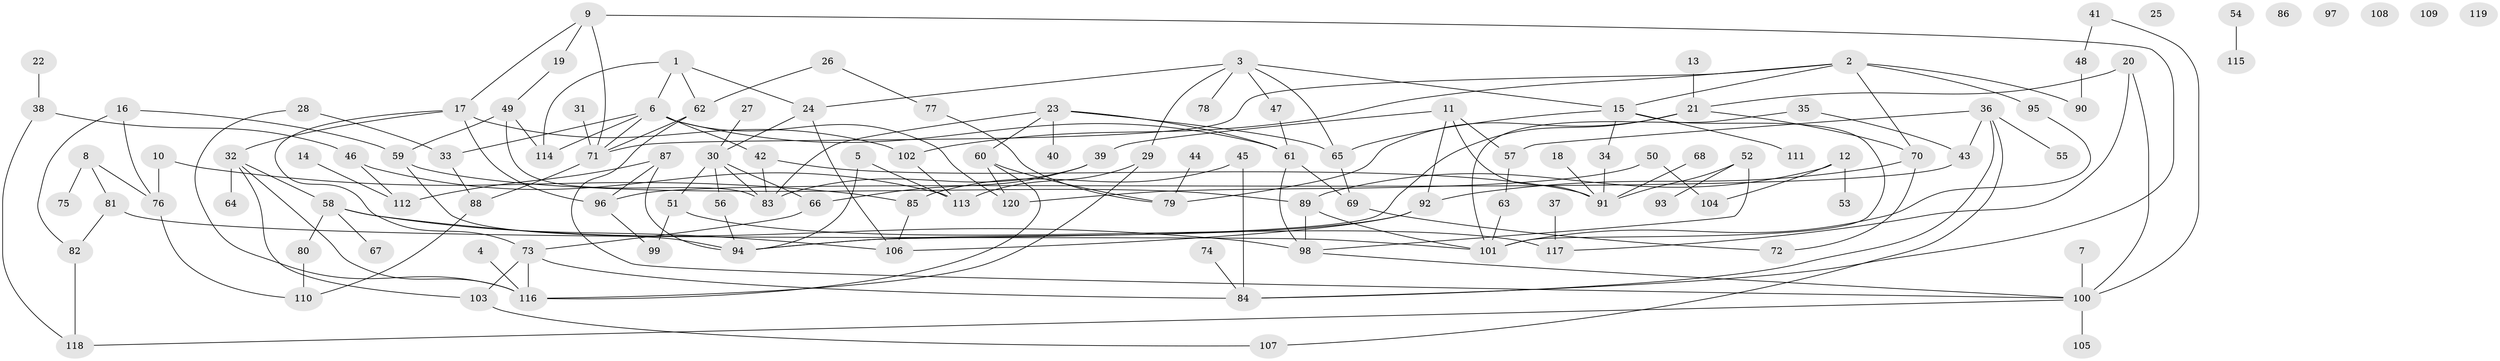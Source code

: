 // coarse degree distribution, {5: 0.0875, 10: 0.0125, 7: 0.0375, 4: 0.15, 1: 0.1625, 3: 0.1625, 2: 0.175, 8: 0.05, 6: 0.075, 0: 0.0875}
// Generated by graph-tools (version 1.1) at 2025/41/03/06/25 10:41:25]
// undirected, 120 vertices, 173 edges
graph export_dot {
graph [start="1"]
  node [color=gray90,style=filled];
  1;
  2;
  3;
  4;
  5;
  6;
  7;
  8;
  9;
  10;
  11;
  12;
  13;
  14;
  15;
  16;
  17;
  18;
  19;
  20;
  21;
  22;
  23;
  24;
  25;
  26;
  27;
  28;
  29;
  30;
  31;
  32;
  33;
  34;
  35;
  36;
  37;
  38;
  39;
  40;
  41;
  42;
  43;
  44;
  45;
  46;
  47;
  48;
  49;
  50;
  51;
  52;
  53;
  54;
  55;
  56;
  57;
  58;
  59;
  60;
  61;
  62;
  63;
  64;
  65;
  66;
  67;
  68;
  69;
  70;
  71;
  72;
  73;
  74;
  75;
  76;
  77;
  78;
  79;
  80;
  81;
  82;
  83;
  84;
  85;
  86;
  87;
  88;
  89;
  90;
  91;
  92;
  93;
  94;
  95;
  96;
  97;
  98;
  99;
  100;
  101;
  102;
  103;
  104;
  105;
  106;
  107;
  108;
  109;
  110;
  111;
  112;
  113;
  114;
  115;
  116;
  117;
  118;
  119;
  120;
  1 -- 6;
  1 -- 24;
  1 -- 62;
  1 -- 114;
  2 -- 15;
  2 -- 70;
  2 -- 71;
  2 -- 90;
  2 -- 95;
  2 -- 102;
  3 -- 15;
  3 -- 24;
  3 -- 29;
  3 -- 47;
  3 -- 65;
  3 -- 78;
  4 -- 116;
  5 -- 94;
  5 -- 113;
  6 -- 33;
  6 -- 42;
  6 -- 61;
  6 -- 71;
  6 -- 114;
  6 -- 120;
  7 -- 100;
  8 -- 75;
  8 -- 76;
  8 -- 81;
  9 -- 17;
  9 -- 19;
  9 -- 71;
  9 -- 84;
  10 -- 76;
  10 -- 85;
  11 -- 39;
  11 -- 57;
  11 -- 91;
  11 -- 92;
  12 -- 53;
  12 -- 89;
  12 -- 104;
  13 -- 21;
  14 -- 112;
  15 -- 34;
  15 -- 65;
  15 -- 101;
  15 -- 111;
  16 -- 59;
  16 -- 76;
  16 -- 82;
  17 -- 32;
  17 -- 73;
  17 -- 96;
  17 -- 102;
  18 -- 91;
  19 -- 49;
  20 -- 21;
  20 -- 100;
  20 -- 117;
  21 -- 70;
  21 -- 79;
  21 -- 94;
  22 -- 38;
  23 -- 40;
  23 -- 60;
  23 -- 61;
  23 -- 65;
  23 -- 83;
  24 -- 30;
  24 -- 106;
  26 -- 62;
  26 -- 77;
  27 -- 30;
  28 -- 33;
  28 -- 116;
  29 -- 113;
  29 -- 116;
  30 -- 51;
  30 -- 56;
  30 -- 66;
  30 -- 83;
  31 -- 71;
  32 -- 58;
  32 -- 64;
  32 -- 103;
  32 -- 116;
  33 -- 88;
  34 -- 91;
  35 -- 43;
  35 -- 101;
  36 -- 43;
  36 -- 55;
  36 -- 57;
  36 -- 84;
  36 -- 107;
  37 -- 117;
  38 -- 46;
  38 -- 118;
  39 -- 66;
  39 -- 83;
  41 -- 48;
  41 -- 100;
  42 -- 83;
  42 -- 91;
  43 -- 96;
  44 -- 79;
  45 -- 84;
  45 -- 85;
  46 -- 112;
  46 -- 113;
  47 -- 61;
  48 -- 90;
  49 -- 59;
  49 -- 83;
  49 -- 114;
  50 -- 104;
  50 -- 120;
  51 -- 99;
  51 -- 117;
  52 -- 91;
  52 -- 93;
  52 -- 98;
  54 -- 115;
  56 -- 94;
  57 -- 63;
  58 -- 67;
  58 -- 80;
  58 -- 98;
  58 -- 106;
  59 -- 89;
  59 -- 94;
  60 -- 79;
  60 -- 116;
  60 -- 120;
  61 -- 69;
  61 -- 98;
  62 -- 71;
  62 -- 100;
  63 -- 101;
  65 -- 69;
  66 -- 73;
  68 -- 91;
  69 -- 72;
  70 -- 72;
  70 -- 92;
  71 -- 88;
  73 -- 84;
  73 -- 103;
  73 -- 116;
  74 -- 84;
  76 -- 110;
  77 -- 79;
  80 -- 110;
  81 -- 82;
  81 -- 101;
  82 -- 118;
  85 -- 106;
  87 -- 94;
  87 -- 96;
  87 -- 112;
  88 -- 110;
  89 -- 98;
  89 -- 101;
  92 -- 94;
  92 -- 106;
  95 -- 101;
  96 -- 99;
  98 -- 100;
  100 -- 105;
  100 -- 118;
  102 -- 113;
  103 -- 107;
}
